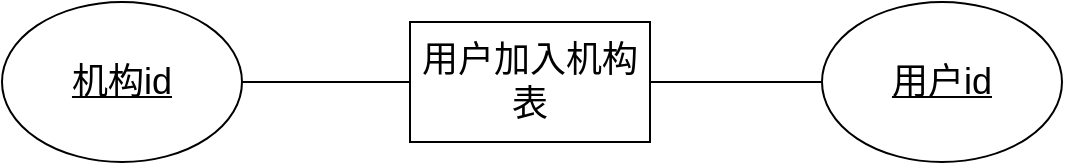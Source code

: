 <mxfile version="24.4.4" type="github">
  <diagram name="第 1 页" id="m5dQrLDf80J-uqpNvJqO">
    <mxGraphModel dx="1434" dy="738" grid="1" gridSize="10" guides="1" tooltips="1" connect="1" arrows="1" fold="1" page="1" pageScale="1" pageWidth="827" pageHeight="1169" math="0" shadow="0">
      <root>
        <mxCell id="0" />
        <mxCell id="1" parent="0" />
        <mxCell id="gysjwkPiiK4Oy2A9Jk2u-5" style="edgeStyle=orthogonalEdgeStyle;rounded=0;orthogonalLoop=1;jettySize=auto;html=1;exitX=1;exitY=0.5;exitDx=0;exitDy=0;entryX=0;entryY=0.5;entryDx=0;entryDy=0;fontSize=18;endArrow=none;endFill=0;" edge="1" parent="1" source="gysjwkPiiK4Oy2A9Jk2u-1" target="gysjwkPiiK4Oy2A9Jk2u-3">
          <mxGeometry relative="1" as="geometry" />
        </mxCell>
        <mxCell id="gysjwkPiiK4Oy2A9Jk2u-1" value="用户加入机构表" style="rounded=0;whiteSpace=wrap;html=1;fontSize=18;" vertex="1" parent="1">
          <mxGeometry x="354" y="280" width="120" height="60" as="geometry" />
        </mxCell>
        <mxCell id="gysjwkPiiK4Oy2A9Jk2u-4" style="edgeStyle=orthogonalEdgeStyle;rounded=0;orthogonalLoop=1;jettySize=auto;html=1;exitX=1;exitY=0.5;exitDx=0;exitDy=0;entryX=0;entryY=0.5;entryDx=0;entryDy=0;fontSize=18;endArrow=none;endFill=0;" edge="1" parent="1" source="gysjwkPiiK4Oy2A9Jk2u-2" target="gysjwkPiiK4Oy2A9Jk2u-1">
          <mxGeometry relative="1" as="geometry" />
        </mxCell>
        <mxCell id="gysjwkPiiK4Oy2A9Jk2u-2" value="&lt;u&gt;机构id&lt;/u&gt;" style="ellipse;whiteSpace=wrap;html=1;fontSize=18;" vertex="1" parent="1">
          <mxGeometry x="150" y="270" width="120" height="80" as="geometry" />
        </mxCell>
        <mxCell id="gysjwkPiiK4Oy2A9Jk2u-3" value="&lt;u&gt;用户id&lt;/u&gt;" style="ellipse;whiteSpace=wrap;html=1;fontSize=18;" vertex="1" parent="1">
          <mxGeometry x="560" y="270" width="120" height="80" as="geometry" />
        </mxCell>
      </root>
    </mxGraphModel>
  </diagram>
</mxfile>
